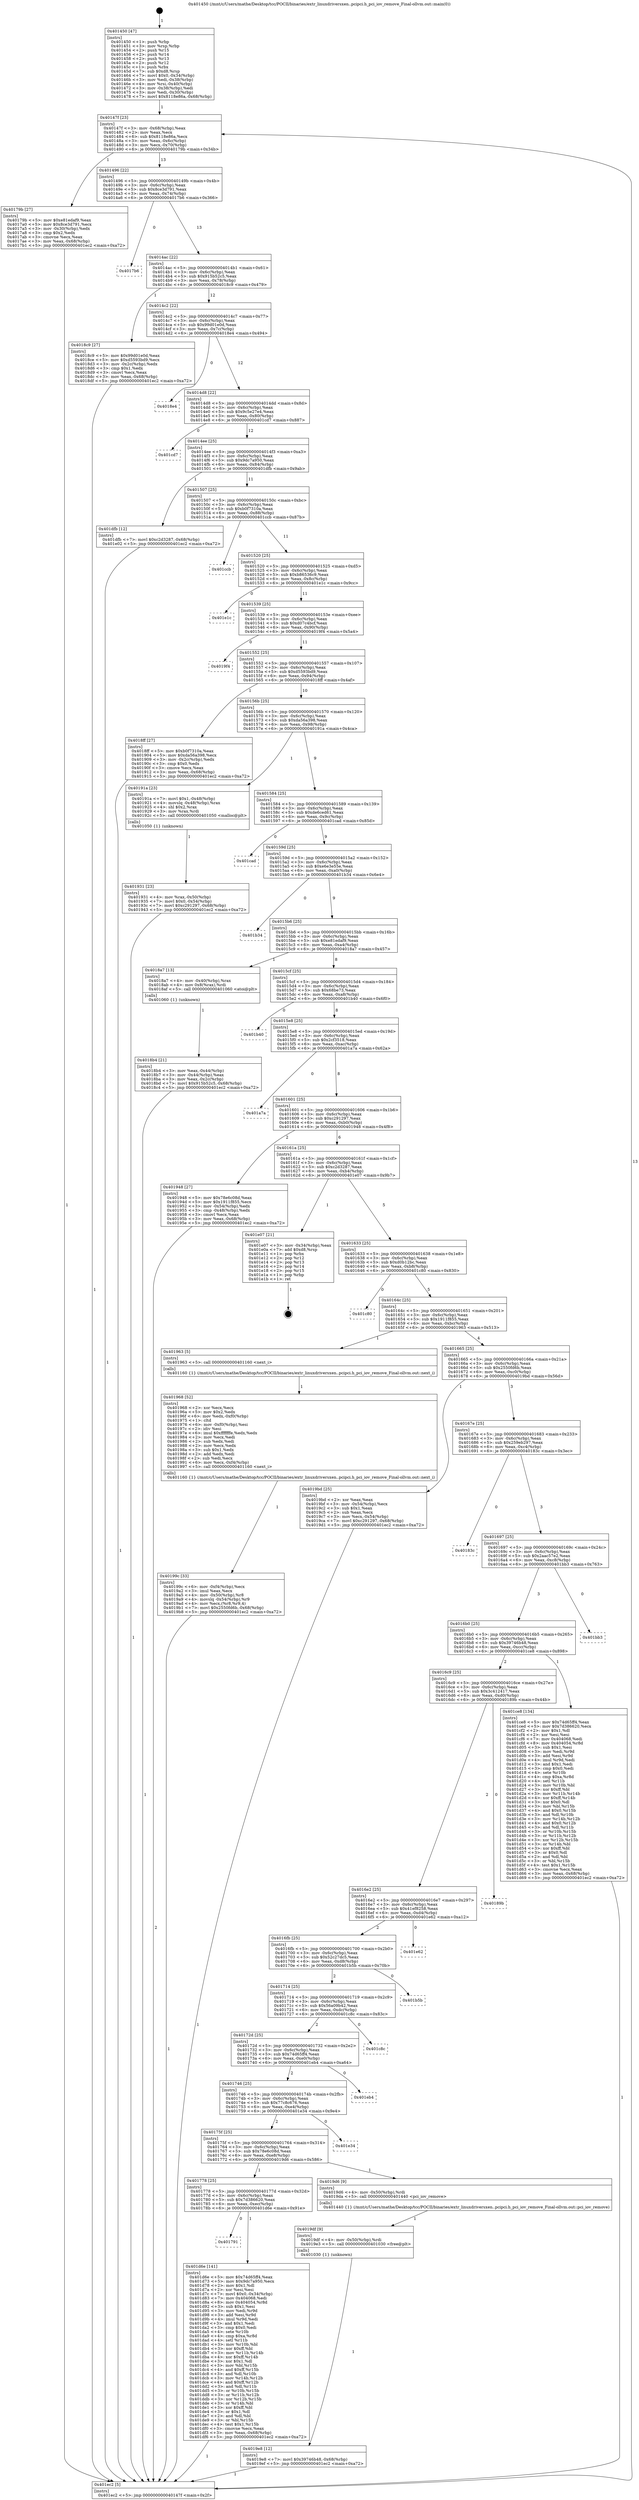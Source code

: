 digraph "0x401450" {
  label = "0x401450 (/mnt/c/Users/mathe/Desktop/tcc/POCII/binaries/extr_linuxdriversxen..pcipci.h_pci_iov_remove_Final-ollvm.out::main(0))"
  labelloc = "t"
  node[shape=record]

  Entry [label="",width=0.3,height=0.3,shape=circle,fillcolor=black,style=filled]
  "0x40147f" [label="{
     0x40147f [23]\l
     | [instrs]\l
     &nbsp;&nbsp;0x40147f \<+3\>: mov -0x68(%rbp),%eax\l
     &nbsp;&nbsp;0x401482 \<+2\>: mov %eax,%ecx\l
     &nbsp;&nbsp;0x401484 \<+6\>: sub $0x8118e86a,%ecx\l
     &nbsp;&nbsp;0x40148a \<+3\>: mov %eax,-0x6c(%rbp)\l
     &nbsp;&nbsp;0x40148d \<+3\>: mov %ecx,-0x70(%rbp)\l
     &nbsp;&nbsp;0x401490 \<+6\>: je 000000000040179b \<main+0x34b\>\l
  }"]
  "0x40179b" [label="{
     0x40179b [27]\l
     | [instrs]\l
     &nbsp;&nbsp;0x40179b \<+5\>: mov $0xe81edaf9,%eax\l
     &nbsp;&nbsp;0x4017a0 \<+5\>: mov $0x8ce3d791,%ecx\l
     &nbsp;&nbsp;0x4017a5 \<+3\>: mov -0x30(%rbp),%edx\l
     &nbsp;&nbsp;0x4017a8 \<+3\>: cmp $0x2,%edx\l
     &nbsp;&nbsp;0x4017ab \<+3\>: cmovne %ecx,%eax\l
     &nbsp;&nbsp;0x4017ae \<+3\>: mov %eax,-0x68(%rbp)\l
     &nbsp;&nbsp;0x4017b1 \<+5\>: jmp 0000000000401ec2 \<main+0xa72\>\l
  }"]
  "0x401496" [label="{
     0x401496 [22]\l
     | [instrs]\l
     &nbsp;&nbsp;0x401496 \<+5\>: jmp 000000000040149b \<main+0x4b\>\l
     &nbsp;&nbsp;0x40149b \<+3\>: mov -0x6c(%rbp),%eax\l
     &nbsp;&nbsp;0x40149e \<+5\>: sub $0x8ce3d791,%eax\l
     &nbsp;&nbsp;0x4014a3 \<+3\>: mov %eax,-0x74(%rbp)\l
     &nbsp;&nbsp;0x4014a6 \<+6\>: je 00000000004017b6 \<main+0x366\>\l
  }"]
  "0x401ec2" [label="{
     0x401ec2 [5]\l
     | [instrs]\l
     &nbsp;&nbsp;0x401ec2 \<+5\>: jmp 000000000040147f \<main+0x2f\>\l
  }"]
  "0x401450" [label="{
     0x401450 [47]\l
     | [instrs]\l
     &nbsp;&nbsp;0x401450 \<+1\>: push %rbp\l
     &nbsp;&nbsp;0x401451 \<+3\>: mov %rsp,%rbp\l
     &nbsp;&nbsp;0x401454 \<+2\>: push %r15\l
     &nbsp;&nbsp;0x401456 \<+2\>: push %r14\l
     &nbsp;&nbsp;0x401458 \<+2\>: push %r13\l
     &nbsp;&nbsp;0x40145a \<+2\>: push %r12\l
     &nbsp;&nbsp;0x40145c \<+1\>: push %rbx\l
     &nbsp;&nbsp;0x40145d \<+7\>: sub $0xd8,%rsp\l
     &nbsp;&nbsp;0x401464 \<+7\>: movl $0x0,-0x34(%rbp)\l
     &nbsp;&nbsp;0x40146b \<+3\>: mov %edi,-0x38(%rbp)\l
     &nbsp;&nbsp;0x40146e \<+4\>: mov %rsi,-0x40(%rbp)\l
     &nbsp;&nbsp;0x401472 \<+3\>: mov -0x38(%rbp),%edi\l
     &nbsp;&nbsp;0x401475 \<+3\>: mov %edi,-0x30(%rbp)\l
     &nbsp;&nbsp;0x401478 \<+7\>: movl $0x8118e86a,-0x68(%rbp)\l
  }"]
  Exit [label="",width=0.3,height=0.3,shape=circle,fillcolor=black,style=filled,peripheries=2]
  "0x4017b6" [label="{
     0x4017b6\l
  }", style=dashed]
  "0x4014ac" [label="{
     0x4014ac [22]\l
     | [instrs]\l
     &nbsp;&nbsp;0x4014ac \<+5\>: jmp 00000000004014b1 \<main+0x61\>\l
     &nbsp;&nbsp;0x4014b1 \<+3\>: mov -0x6c(%rbp),%eax\l
     &nbsp;&nbsp;0x4014b4 \<+5\>: sub $0x915b52c5,%eax\l
     &nbsp;&nbsp;0x4014b9 \<+3\>: mov %eax,-0x78(%rbp)\l
     &nbsp;&nbsp;0x4014bc \<+6\>: je 00000000004018c9 \<main+0x479\>\l
  }"]
  "0x401791" [label="{
     0x401791\l
  }", style=dashed]
  "0x4018c9" [label="{
     0x4018c9 [27]\l
     | [instrs]\l
     &nbsp;&nbsp;0x4018c9 \<+5\>: mov $0x99d01e0d,%eax\l
     &nbsp;&nbsp;0x4018ce \<+5\>: mov $0xd5593bd9,%ecx\l
     &nbsp;&nbsp;0x4018d3 \<+3\>: mov -0x2c(%rbp),%edx\l
     &nbsp;&nbsp;0x4018d6 \<+3\>: cmp $0x1,%edx\l
     &nbsp;&nbsp;0x4018d9 \<+3\>: cmovl %ecx,%eax\l
     &nbsp;&nbsp;0x4018dc \<+3\>: mov %eax,-0x68(%rbp)\l
     &nbsp;&nbsp;0x4018df \<+5\>: jmp 0000000000401ec2 \<main+0xa72\>\l
  }"]
  "0x4014c2" [label="{
     0x4014c2 [22]\l
     | [instrs]\l
     &nbsp;&nbsp;0x4014c2 \<+5\>: jmp 00000000004014c7 \<main+0x77\>\l
     &nbsp;&nbsp;0x4014c7 \<+3\>: mov -0x6c(%rbp),%eax\l
     &nbsp;&nbsp;0x4014ca \<+5\>: sub $0x99d01e0d,%eax\l
     &nbsp;&nbsp;0x4014cf \<+3\>: mov %eax,-0x7c(%rbp)\l
     &nbsp;&nbsp;0x4014d2 \<+6\>: je 00000000004018e4 \<main+0x494\>\l
  }"]
  "0x401d6e" [label="{
     0x401d6e [141]\l
     | [instrs]\l
     &nbsp;&nbsp;0x401d6e \<+5\>: mov $0x74d65ff4,%eax\l
     &nbsp;&nbsp;0x401d73 \<+5\>: mov $0x9dc7a950,%ecx\l
     &nbsp;&nbsp;0x401d78 \<+2\>: mov $0x1,%dl\l
     &nbsp;&nbsp;0x401d7a \<+2\>: xor %esi,%esi\l
     &nbsp;&nbsp;0x401d7c \<+7\>: movl $0x0,-0x34(%rbp)\l
     &nbsp;&nbsp;0x401d83 \<+7\>: mov 0x404068,%edi\l
     &nbsp;&nbsp;0x401d8a \<+8\>: mov 0x404054,%r8d\l
     &nbsp;&nbsp;0x401d92 \<+3\>: sub $0x1,%esi\l
     &nbsp;&nbsp;0x401d95 \<+3\>: mov %edi,%r9d\l
     &nbsp;&nbsp;0x401d98 \<+3\>: add %esi,%r9d\l
     &nbsp;&nbsp;0x401d9b \<+4\>: imul %r9d,%edi\l
     &nbsp;&nbsp;0x401d9f \<+3\>: and $0x1,%edi\l
     &nbsp;&nbsp;0x401da2 \<+3\>: cmp $0x0,%edi\l
     &nbsp;&nbsp;0x401da5 \<+4\>: sete %r10b\l
     &nbsp;&nbsp;0x401da9 \<+4\>: cmp $0xa,%r8d\l
     &nbsp;&nbsp;0x401dad \<+4\>: setl %r11b\l
     &nbsp;&nbsp;0x401db1 \<+3\>: mov %r10b,%bl\l
     &nbsp;&nbsp;0x401db4 \<+3\>: xor $0xff,%bl\l
     &nbsp;&nbsp;0x401db7 \<+3\>: mov %r11b,%r14b\l
     &nbsp;&nbsp;0x401dba \<+4\>: xor $0xff,%r14b\l
     &nbsp;&nbsp;0x401dbe \<+3\>: xor $0x1,%dl\l
     &nbsp;&nbsp;0x401dc1 \<+3\>: mov %bl,%r15b\l
     &nbsp;&nbsp;0x401dc4 \<+4\>: and $0xff,%r15b\l
     &nbsp;&nbsp;0x401dc8 \<+3\>: and %dl,%r10b\l
     &nbsp;&nbsp;0x401dcb \<+3\>: mov %r14b,%r12b\l
     &nbsp;&nbsp;0x401dce \<+4\>: and $0xff,%r12b\l
     &nbsp;&nbsp;0x401dd2 \<+3\>: and %dl,%r11b\l
     &nbsp;&nbsp;0x401dd5 \<+3\>: or %r10b,%r15b\l
     &nbsp;&nbsp;0x401dd8 \<+3\>: or %r11b,%r12b\l
     &nbsp;&nbsp;0x401ddb \<+3\>: xor %r12b,%r15b\l
     &nbsp;&nbsp;0x401dde \<+3\>: or %r14b,%bl\l
     &nbsp;&nbsp;0x401de1 \<+3\>: xor $0xff,%bl\l
     &nbsp;&nbsp;0x401de4 \<+3\>: or $0x1,%dl\l
     &nbsp;&nbsp;0x401de7 \<+2\>: and %dl,%bl\l
     &nbsp;&nbsp;0x401de9 \<+3\>: or %bl,%r15b\l
     &nbsp;&nbsp;0x401dec \<+4\>: test $0x1,%r15b\l
     &nbsp;&nbsp;0x401df0 \<+3\>: cmovne %ecx,%eax\l
     &nbsp;&nbsp;0x401df3 \<+3\>: mov %eax,-0x68(%rbp)\l
     &nbsp;&nbsp;0x401df6 \<+5\>: jmp 0000000000401ec2 \<main+0xa72\>\l
  }"]
  "0x4018e4" [label="{
     0x4018e4\l
  }", style=dashed]
  "0x4014d8" [label="{
     0x4014d8 [22]\l
     | [instrs]\l
     &nbsp;&nbsp;0x4014d8 \<+5\>: jmp 00000000004014dd \<main+0x8d\>\l
     &nbsp;&nbsp;0x4014dd \<+3\>: mov -0x6c(%rbp),%eax\l
     &nbsp;&nbsp;0x4014e0 \<+5\>: sub $0x9c5e27e4,%eax\l
     &nbsp;&nbsp;0x4014e5 \<+3\>: mov %eax,-0x80(%rbp)\l
     &nbsp;&nbsp;0x4014e8 \<+6\>: je 0000000000401cd7 \<main+0x887\>\l
  }"]
  "0x4019e8" [label="{
     0x4019e8 [12]\l
     | [instrs]\l
     &nbsp;&nbsp;0x4019e8 \<+7\>: movl $0x39746b48,-0x68(%rbp)\l
     &nbsp;&nbsp;0x4019ef \<+5\>: jmp 0000000000401ec2 \<main+0xa72\>\l
  }"]
  "0x401cd7" [label="{
     0x401cd7\l
  }", style=dashed]
  "0x4014ee" [label="{
     0x4014ee [25]\l
     | [instrs]\l
     &nbsp;&nbsp;0x4014ee \<+5\>: jmp 00000000004014f3 \<main+0xa3\>\l
     &nbsp;&nbsp;0x4014f3 \<+3\>: mov -0x6c(%rbp),%eax\l
     &nbsp;&nbsp;0x4014f6 \<+5\>: sub $0x9dc7a950,%eax\l
     &nbsp;&nbsp;0x4014fb \<+6\>: mov %eax,-0x84(%rbp)\l
     &nbsp;&nbsp;0x401501 \<+6\>: je 0000000000401dfb \<main+0x9ab\>\l
  }"]
  "0x4019df" [label="{
     0x4019df [9]\l
     | [instrs]\l
     &nbsp;&nbsp;0x4019df \<+4\>: mov -0x50(%rbp),%rdi\l
     &nbsp;&nbsp;0x4019e3 \<+5\>: call 0000000000401030 \<free@plt\>\l
     | [calls]\l
     &nbsp;&nbsp;0x401030 \{1\} (unknown)\l
  }"]
  "0x401dfb" [label="{
     0x401dfb [12]\l
     | [instrs]\l
     &nbsp;&nbsp;0x401dfb \<+7\>: movl $0xc2d3287,-0x68(%rbp)\l
     &nbsp;&nbsp;0x401e02 \<+5\>: jmp 0000000000401ec2 \<main+0xa72\>\l
  }"]
  "0x401507" [label="{
     0x401507 [25]\l
     | [instrs]\l
     &nbsp;&nbsp;0x401507 \<+5\>: jmp 000000000040150c \<main+0xbc\>\l
     &nbsp;&nbsp;0x40150c \<+3\>: mov -0x6c(%rbp),%eax\l
     &nbsp;&nbsp;0x40150f \<+5\>: sub $0xb0f7310a,%eax\l
     &nbsp;&nbsp;0x401514 \<+6\>: mov %eax,-0x88(%rbp)\l
     &nbsp;&nbsp;0x40151a \<+6\>: je 0000000000401ccb \<main+0x87b\>\l
  }"]
  "0x401778" [label="{
     0x401778 [25]\l
     | [instrs]\l
     &nbsp;&nbsp;0x401778 \<+5\>: jmp 000000000040177d \<main+0x32d\>\l
     &nbsp;&nbsp;0x40177d \<+3\>: mov -0x6c(%rbp),%eax\l
     &nbsp;&nbsp;0x401780 \<+5\>: sub $0x7d386620,%eax\l
     &nbsp;&nbsp;0x401785 \<+6\>: mov %eax,-0xec(%rbp)\l
     &nbsp;&nbsp;0x40178b \<+6\>: je 0000000000401d6e \<main+0x91e\>\l
  }"]
  "0x401ccb" [label="{
     0x401ccb\l
  }", style=dashed]
  "0x401520" [label="{
     0x401520 [25]\l
     | [instrs]\l
     &nbsp;&nbsp;0x401520 \<+5\>: jmp 0000000000401525 \<main+0xd5\>\l
     &nbsp;&nbsp;0x401525 \<+3\>: mov -0x6c(%rbp),%eax\l
     &nbsp;&nbsp;0x401528 \<+5\>: sub $0xb86536c9,%eax\l
     &nbsp;&nbsp;0x40152d \<+6\>: mov %eax,-0x8c(%rbp)\l
     &nbsp;&nbsp;0x401533 \<+6\>: je 0000000000401e1c \<main+0x9cc\>\l
  }"]
  "0x4019d6" [label="{
     0x4019d6 [9]\l
     | [instrs]\l
     &nbsp;&nbsp;0x4019d6 \<+4\>: mov -0x50(%rbp),%rdi\l
     &nbsp;&nbsp;0x4019da \<+5\>: call 0000000000401440 \<pci_iov_remove\>\l
     | [calls]\l
     &nbsp;&nbsp;0x401440 \{1\} (/mnt/c/Users/mathe/Desktop/tcc/POCII/binaries/extr_linuxdriversxen..pcipci.h_pci_iov_remove_Final-ollvm.out::pci_iov_remove)\l
  }"]
  "0x401e1c" [label="{
     0x401e1c\l
  }", style=dashed]
  "0x401539" [label="{
     0x401539 [25]\l
     | [instrs]\l
     &nbsp;&nbsp;0x401539 \<+5\>: jmp 000000000040153e \<main+0xee\>\l
     &nbsp;&nbsp;0x40153e \<+3\>: mov -0x6c(%rbp),%eax\l
     &nbsp;&nbsp;0x401541 \<+5\>: sub $0xd07c4bcf,%eax\l
     &nbsp;&nbsp;0x401546 \<+6\>: mov %eax,-0x90(%rbp)\l
     &nbsp;&nbsp;0x40154c \<+6\>: je 00000000004019f4 \<main+0x5a4\>\l
  }"]
  "0x40175f" [label="{
     0x40175f [25]\l
     | [instrs]\l
     &nbsp;&nbsp;0x40175f \<+5\>: jmp 0000000000401764 \<main+0x314\>\l
     &nbsp;&nbsp;0x401764 \<+3\>: mov -0x6c(%rbp),%eax\l
     &nbsp;&nbsp;0x401767 \<+5\>: sub $0x78e6c08d,%eax\l
     &nbsp;&nbsp;0x40176c \<+6\>: mov %eax,-0xe8(%rbp)\l
     &nbsp;&nbsp;0x401772 \<+6\>: je 00000000004019d6 \<main+0x586\>\l
  }"]
  "0x4019f4" [label="{
     0x4019f4\l
  }", style=dashed]
  "0x401552" [label="{
     0x401552 [25]\l
     | [instrs]\l
     &nbsp;&nbsp;0x401552 \<+5\>: jmp 0000000000401557 \<main+0x107\>\l
     &nbsp;&nbsp;0x401557 \<+3\>: mov -0x6c(%rbp),%eax\l
     &nbsp;&nbsp;0x40155a \<+5\>: sub $0xd5593bd9,%eax\l
     &nbsp;&nbsp;0x40155f \<+6\>: mov %eax,-0x94(%rbp)\l
     &nbsp;&nbsp;0x401565 \<+6\>: je 00000000004018ff \<main+0x4af\>\l
  }"]
  "0x401e34" [label="{
     0x401e34\l
  }", style=dashed]
  "0x4018ff" [label="{
     0x4018ff [27]\l
     | [instrs]\l
     &nbsp;&nbsp;0x4018ff \<+5\>: mov $0xb0f7310a,%eax\l
     &nbsp;&nbsp;0x401904 \<+5\>: mov $0xda56a398,%ecx\l
     &nbsp;&nbsp;0x401909 \<+3\>: mov -0x2c(%rbp),%edx\l
     &nbsp;&nbsp;0x40190c \<+3\>: cmp $0x0,%edx\l
     &nbsp;&nbsp;0x40190f \<+3\>: cmove %ecx,%eax\l
     &nbsp;&nbsp;0x401912 \<+3\>: mov %eax,-0x68(%rbp)\l
     &nbsp;&nbsp;0x401915 \<+5\>: jmp 0000000000401ec2 \<main+0xa72\>\l
  }"]
  "0x40156b" [label="{
     0x40156b [25]\l
     | [instrs]\l
     &nbsp;&nbsp;0x40156b \<+5\>: jmp 0000000000401570 \<main+0x120\>\l
     &nbsp;&nbsp;0x401570 \<+3\>: mov -0x6c(%rbp),%eax\l
     &nbsp;&nbsp;0x401573 \<+5\>: sub $0xda56a398,%eax\l
     &nbsp;&nbsp;0x401578 \<+6\>: mov %eax,-0x98(%rbp)\l
     &nbsp;&nbsp;0x40157e \<+6\>: je 000000000040191a \<main+0x4ca\>\l
  }"]
  "0x401746" [label="{
     0x401746 [25]\l
     | [instrs]\l
     &nbsp;&nbsp;0x401746 \<+5\>: jmp 000000000040174b \<main+0x2fb\>\l
     &nbsp;&nbsp;0x40174b \<+3\>: mov -0x6c(%rbp),%eax\l
     &nbsp;&nbsp;0x40174e \<+5\>: sub $0x77c8c676,%eax\l
     &nbsp;&nbsp;0x401753 \<+6\>: mov %eax,-0xe4(%rbp)\l
     &nbsp;&nbsp;0x401759 \<+6\>: je 0000000000401e34 \<main+0x9e4\>\l
  }"]
  "0x40191a" [label="{
     0x40191a [23]\l
     | [instrs]\l
     &nbsp;&nbsp;0x40191a \<+7\>: movl $0x1,-0x48(%rbp)\l
     &nbsp;&nbsp;0x401921 \<+4\>: movslq -0x48(%rbp),%rax\l
     &nbsp;&nbsp;0x401925 \<+4\>: shl $0x2,%rax\l
     &nbsp;&nbsp;0x401929 \<+3\>: mov %rax,%rdi\l
     &nbsp;&nbsp;0x40192c \<+5\>: call 0000000000401050 \<malloc@plt\>\l
     | [calls]\l
     &nbsp;&nbsp;0x401050 \{1\} (unknown)\l
  }"]
  "0x401584" [label="{
     0x401584 [25]\l
     | [instrs]\l
     &nbsp;&nbsp;0x401584 \<+5\>: jmp 0000000000401589 \<main+0x139\>\l
     &nbsp;&nbsp;0x401589 \<+3\>: mov -0x6c(%rbp),%eax\l
     &nbsp;&nbsp;0x40158c \<+5\>: sub $0xde6ced61,%eax\l
     &nbsp;&nbsp;0x401591 \<+6\>: mov %eax,-0x9c(%rbp)\l
     &nbsp;&nbsp;0x401597 \<+6\>: je 0000000000401cad \<main+0x85d\>\l
  }"]
  "0x401eb4" [label="{
     0x401eb4\l
  }", style=dashed]
  "0x401cad" [label="{
     0x401cad\l
  }", style=dashed]
  "0x40159d" [label="{
     0x40159d [25]\l
     | [instrs]\l
     &nbsp;&nbsp;0x40159d \<+5\>: jmp 00000000004015a2 \<main+0x152\>\l
     &nbsp;&nbsp;0x4015a2 \<+3\>: mov -0x6c(%rbp),%eax\l
     &nbsp;&nbsp;0x4015a5 \<+5\>: sub $0xe6e3e55e,%eax\l
     &nbsp;&nbsp;0x4015aa \<+6\>: mov %eax,-0xa0(%rbp)\l
     &nbsp;&nbsp;0x4015b0 \<+6\>: je 0000000000401b34 \<main+0x6e4\>\l
  }"]
  "0x40172d" [label="{
     0x40172d [25]\l
     | [instrs]\l
     &nbsp;&nbsp;0x40172d \<+5\>: jmp 0000000000401732 \<main+0x2e2\>\l
     &nbsp;&nbsp;0x401732 \<+3\>: mov -0x6c(%rbp),%eax\l
     &nbsp;&nbsp;0x401735 \<+5\>: sub $0x74d65ff4,%eax\l
     &nbsp;&nbsp;0x40173a \<+6\>: mov %eax,-0xe0(%rbp)\l
     &nbsp;&nbsp;0x401740 \<+6\>: je 0000000000401eb4 \<main+0xa64\>\l
  }"]
  "0x401b34" [label="{
     0x401b34\l
  }", style=dashed]
  "0x4015b6" [label="{
     0x4015b6 [25]\l
     | [instrs]\l
     &nbsp;&nbsp;0x4015b6 \<+5\>: jmp 00000000004015bb \<main+0x16b\>\l
     &nbsp;&nbsp;0x4015bb \<+3\>: mov -0x6c(%rbp),%eax\l
     &nbsp;&nbsp;0x4015be \<+5\>: sub $0xe81edaf9,%eax\l
     &nbsp;&nbsp;0x4015c3 \<+6\>: mov %eax,-0xa4(%rbp)\l
     &nbsp;&nbsp;0x4015c9 \<+6\>: je 00000000004018a7 \<main+0x457\>\l
  }"]
  "0x401c8c" [label="{
     0x401c8c\l
  }", style=dashed]
  "0x4018a7" [label="{
     0x4018a7 [13]\l
     | [instrs]\l
     &nbsp;&nbsp;0x4018a7 \<+4\>: mov -0x40(%rbp),%rax\l
     &nbsp;&nbsp;0x4018ab \<+4\>: mov 0x8(%rax),%rdi\l
     &nbsp;&nbsp;0x4018af \<+5\>: call 0000000000401060 \<atoi@plt\>\l
     | [calls]\l
     &nbsp;&nbsp;0x401060 \{1\} (unknown)\l
  }"]
  "0x4015cf" [label="{
     0x4015cf [25]\l
     | [instrs]\l
     &nbsp;&nbsp;0x4015cf \<+5\>: jmp 00000000004015d4 \<main+0x184\>\l
     &nbsp;&nbsp;0x4015d4 \<+3\>: mov -0x6c(%rbp),%eax\l
     &nbsp;&nbsp;0x4015d7 \<+5\>: sub $0x68be73,%eax\l
     &nbsp;&nbsp;0x4015dc \<+6\>: mov %eax,-0xa8(%rbp)\l
     &nbsp;&nbsp;0x4015e2 \<+6\>: je 0000000000401b40 \<main+0x6f0\>\l
  }"]
  "0x4018b4" [label="{
     0x4018b4 [21]\l
     | [instrs]\l
     &nbsp;&nbsp;0x4018b4 \<+3\>: mov %eax,-0x44(%rbp)\l
     &nbsp;&nbsp;0x4018b7 \<+3\>: mov -0x44(%rbp),%eax\l
     &nbsp;&nbsp;0x4018ba \<+3\>: mov %eax,-0x2c(%rbp)\l
     &nbsp;&nbsp;0x4018bd \<+7\>: movl $0x915b52c5,-0x68(%rbp)\l
     &nbsp;&nbsp;0x4018c4 \<+5\>: jmp 0000000000401ec2 \<main+0xa72\>\l
  }"]
  "0x401931" [label="{
     0x401931 [23]\l
     | [instrs]\l
     &nbsp;&nbsp;0x401931 \<+4\>: mov %rax,-0x50(%rbp)\l
     &nbsp;&nbsp;0x401935 \<+7\>: movl $0x0,-0x54(%rbp)\l
     &nbsp;&nbsp;0x40193c \<+7\>: movl $0xc291297,-0x68(%rbp)\l
     &nbsp;&nbsp;0x401943 \<+5\>: jmp 0000000000401ec2 \<main+0xa72\>\l
  }"]
  "0x401714" [label="{
     0x401714 [25]\l
     | [instrs]\l
     &nbsp;&nbsp;0x401714 \<+5\>: jmp 0000000000401719 \<main+0x2c9\>\l
     &nbsp;&nbsp;0x401719 \<+3\>: mov -0x6c(%rbp),%eax\l
     &nbsp;&nbsp;0x40171c \<+5\>: sub $0x56a09b42,%eax\l
     &nbsp;&nbsp;0x401721 \<+6\>: mov %eax,-0xdc(%rbp)\l
     &nbsp;&nbsp;0x401727 \<+6\>: je 0000000000401c8c \<main+0x83c\>\l
  }"]
  "0x401b40" [label="{
     0x401b40\l
  }", style=dashed]
  "0x4015e8" [label="{
     0x4015e8 [25]\l
     | [instrs]\l
     &nbsp;&nbsp;0x4015e8 \<+5\>: jmp 00000000004015ed \<main+0x19d\>\l
     &nbsp;&nbsp;0x4015ed \<+3\>: mov -0x6c(%rbp),%eax\l
     &nbsp;&nbsp;0x4015f0 \<+5\>: sub $0x2cf3518,%eax\l
     &nbsp;&nbsp;0x4015f5 \<+6\>: mov %eax,-0xac(%rbp)\l
     &nbsp;&nbsp;0x4015fb \<+6\>: je 0000000000401a7a \<main+0x62a\>\l
  }"]
  "0x401b5b" [label="{
     0x401b5b\l
  }", style=dashed]
  "0x401a7a" [label="{
     0x401a7a\l
  }", style=dashed]
  "0x401601" [label="{
     0x401601 [25]\l
     | [instrs]\l
     &nbsp;&nbsp;0x401601 \<+5\>: jmp 0000000000401606 \<main+0x1b6\>\l
     &nbsp;&nbsp;0x401606 \<+3\>: mov -0x6c(%rbp),%eax\l
     &nbsp;&nbsp;0x401609 \<+5\>: sub $0xc291297,%eax\l
     &nbsp;&nbsp;0x40160e \<+6\>: mov %eax,-0xb0(%rbp)\l
     &nbsp;&nbsp;0x401614 \<+6\>: je 0000000000401948 \<main+0x4f8\>\l
  }"]
  "0x4016fb" [label="{
     0x4016fb [25]\l
     | [instrs]\l
     &nbsp;&nbsp;0x4016fb \<+5\>: jmp 0000000000401700 \<main+0x2b0\>\l
     &nbsp;&nbsp;0x401700 \<+3\>: mov -0x6c(%rbp),%eax\l
     &nbsp;&nbsp;0x401703 \<+5\>: sub $0x52c27dc5,%eax\l
     &nbsp;&nbsp;0x401708 \<+6\>: mov %eax,-0xd8(%rbp)\l
     &nbsp;&nbsp;0x40170e \<+6\>: je 0000000000401b5b \<main+0x70b\>\l
  }"]
  "0x401948" [label="{
     0x401948 [27]\l
     | [instrs]\l
     &nbsp;&nbsp;0x401948 \<+5\>: mov $0x78e6c08d,%eax\l
     &nbsp;&nbsp;0x40194d \<+5\>: mov $0x1911f855,%ecx\l
     &nbsp;&nbsp;0x401952 \<+3\>: mov -0x54(%rbp),%edx\l
     &nbsp;&nbsp;0x401955 \<+3\>: cmp -0x48(%rbp),%edx\l
     &nbsp;&nbsp;0x401958 \<+3\>: cmovl %ecx,%eax\l
     &nbsp;&nbsp;0x40195b \<+3\>: mov %eax,-0x68(%rbp)\l
     &nbsp;&nbsp;0x40195e \<+5\>: jmp 0000000000401ec2 \<main+0xa72\>\l
  }"]
  "0x40161a" [label="{
     0x40161a [25]\l
     | [instrs]\l
     &nbsp;&nbsp;0x40161a \<+5\>: jmp 000000000040161f \<main+0x1cf\>\l
     &nbsp;&nbsp;0x40161f \<+3\>: mov -0x6c(%rbp),%eax\l
     &nbsp;&nbsp;0x401622 \<+5\>: sub $0xc2d3287,%eax\l
     &nbsp;&nbsp;0x401627 \<+6\>: mov %eax,-0xb4(%rbp)\l
     &nbsp;&nbsp;0x40162d \<+6\>: je 0000000000401e07 \<main+0x9b7\>\l
  }"]
  "0x401e62" [label="{
     0x401e62\l
  }", style=dashed]
  "0x401e07" [label="{
     0x401e07 [21]\l
     | [instrs]\l
     &nbsp;&nbsp;0x401e07 \<+3\>: mov -0x34(%rbp),%eax\l
     &nbsp;&nbsp;0x401e0a \<+7\>: add $0xd8,%rsp\l
     &nbsp;&nbsp;0x401e11 \<+1\>: pop %rbx\l
     &nbsp;&nbsp;0x401e12 \<+2\>: pop %r12\l
     &nbsp;&nbsp;0x401e14 \<+2\>: pop %r13\l
     &nbsp;&nbsp;0x401e16 \<+2\>: pop %r14\l
     &nbsp;&nbsp;0x401e18 \<+2\>: pop %r15\l
     &nbsp;&nbsp;0x401e1a \<+1\>: pop %rbp\l
     &nbsp;&nbsp;0x401e1b \<+1\>: ret\l
  }"]
  "0x401633" [label="{
     0x401633 [25]\l
     | [instrs]\l
     &nbsp;&nbsp;0x401633 \<+5\>: jmp 0000000000401638 \<main+0x1e8\>\l
     &nbsp;&nbsp;0x401638 \<+3\>: mov -0x6c(%rbp),%eax\l
     &nbsp;&nbsp;0x40163b \<+5\>: sub $0xd0b12bc,%eax\l
     &nbsp;&nbsp;0x401640 \<+6\>: mov %eax,-0xb8(%rbp)\l
     &nbsp;&nbsp;0x401646 \<+6\>: je 0000000000401c80 \<main+0x830\>\l
  }"]
  "0x4016e2" [label="{
     0x4016e2 [25]\l
     | [instrs]\l
     &nbsp;&nbsp;0x4016e2 \<+5\>: jmp 00000000004016e7 \<main+0x297\>\l
     &nbsp;&nbsp;0x4016e7 \<+3\>: mov -0x6c(%rbp),%eax\l
     &nbsp;&nbsp;0x4016ea \<+5\>: sub $0x41ef8258,%eax\l
     &nbsp;&nbsp;0x4016ef \<+6\>: mov %eax,-0xd4(%rbp)\l
     &nbsp;&nbsp;0x4016f5 \<+6\>: je 0000000000401e62 \<main+0xa12\>\l
  }"]
  "0x401c80" [label="{
     0x401c80\l
  }", style=dashed]
  "0x40164c" [label="{
     0x40164c [25]\l
     | [instrs]\l
     &nbsp;&nbsp;0x40164c \<+5\>: jmp 0000000000401651 \<main+0x201\>\l
     &nbsp;&nbsp;0x401651 \<+3\>: mov -0x6c(%rbp),%eax\l
     &nbsp;&nbsp;0x401654 \<+5\>: sub $0x1911f855,%eax\l
     &nbsp;&nbsp;0x401659 \<+6\>: mov %eax,-0xbc(%rbp)\l
     &nbsp;&nbsp;0x40165f \<+6\>: je 0000000000401963 \<main+0x513\>\l
  }"]
  "0x40189b" [label="{
     0x40189b\l
  }", style=dashed]
  "0x401963" [label="{
     0x401963 [5]\l
     | [instrs]\l
     &nbsp;&nbsp;0x401963 \<+5\>: call 0000000000401160 \<next_i\>\l
     | [calls]\l
     &nbsp;&nbsp;0x401160 \{1\} (/mnt/c/Users/mathe/Desktop/tcc/POCII/binaries/extr_linuxdriversxen..pcipci.h_pci_iov_remove_Final-ollvm.out::next_i)\l
  }"]
  "0x401665" [label="{
     0x401665 [25]\l
     | [instrs]\l
     &nbsp;&nbsp;0x401665 \<+5\>: jmp 000000000040166a \<main+0x21a\>\l
     &nbsp;&nbsp;0x40166a \<+3\>: mov -0x6c(%rbp),%eax\l
     &nbsp;&nbsp;0x40166d \<+5\>: sub $0x2550fd6b,%eax\l
     &nbsp;&nbsp;0x401672 \<+6\>: mov %eax,-0xc0(%rbp)\l
     &nbsp;&nbsp;0x401678 \<+6\>: je 00000000004019bd \<main+0x56d\>\l
  }"]
  "0x401968" [label="{
     0x401968 [52]\l
     | [instrs]\l
     &nbsp;&nbsp;0x401968 \<+2\>: xor %ecx,%ecx\l
     &nbsp;&nbsp;0x40196a \<+5\>: mov $0x2,%edx\l
     &nbsp;&nbsp;0x40196f \<+6\>: mov %edx,-0xf0(%rbp)\l
     &nbsp;&nbsp;0x401975 \<+1\>: cltd\l
     &nbsp;&nbsp;0x401976 \<+6\>: mov -0xf0(%rbp),%esi\l
     &nbsp;&nbsp;0x40197c \<+2\>: idiv %esi\l
     &nbsp;&nbsp;0x40197e \<+6\>: imul $0xfffffffe,%edx,%edx\l
     &nbsp;&nbsp;0x401984 \<+2\>: mov %ecx,%edi\l
     &nbsp;&nbsp;0x401986 \<+2\>: sub %edx,%edi\l
     &nbsp;&nbsp;0x401988 \<+2\>: mov %ecx,%edx\l
     &nbsp;&nbsp;0x40198a \<+3\>: sub $0x1,%edx\l
     &nbsp;&nbsp;0x40198d \<+2\>: add %edx,%edi\l
     &nbsp;&nbsp;0x40198f \<+2\>: sub %edi,%ecx\l
     &nbsp;&nbsp;0x401991 \<+6\>: mov %ecx,-0xf4(%rbp)\l
     &nbsp;&nbsp;0x401997 \<+5\>: call 0000000000401160 \<next_i\>\l
     | [calls]\l
     &nbsp;&nbsp;0x401160 \{1\} (/mnt/c/Users/mathe/Desktop/tcc/POCII/binaries/extr_linuxdriversxen..pcipci.h_pci_iov_remove_Final-ollvm.out::next_i)\l
  }"]
  "0x40199c" [label="{
     0x40199c [33]\l
     | [instrs]\l
     &nbsp;&nbsp;0x40199c \<+6\>: mov -0xf4(%rbp),%ecx\l
     &nbsp;&nbsp;0x4019a2 \<+3\>: imul %eax,%ecx\l
     &nbsp;&nbsp;0x4019a5 \<+4\>: mov -0x50(%rbp),%r8\l
     &nbsp;&nbsp;0x4019a9 \<+4\>: movslq -0x54(%rbp),%r9\l
     &nbsp;&nbsp;0x4019ad \<+4\>: mov %ecx,(%r8,%r9,4)\l
     &nbsp;&nbsp;0x4019b1 \<+7\>: movl $0x2550fd6b,-0x68(%rbp)\l
     &nbsp;&nbsp;0x4019b8 \<+5\>: jmp 0000000000401ec2 \<main+0xa72\>\l
  }"]
  "0x4016c9" [label="{
     0x4016c9 [25]\l
     | [instrs]\l
     &nbsp;&nbsp;0x4016c9 \<+5\>: jmp 00000000004016ce \<main+0x27e\>\l
     &nbsp;&nbsp;0x4016ce \<+3\>: mov -0x6c(%rbp),%eax\l
     &nbsp;&nbsp;0x4016d1 \<+5\>: sub $0x3c412417,%eax\l
     &nbsp;&nbsp;0x4016d6 \<+6\>: mov %eax,-0xd0(%rbp)\l
     &nbsp;&nbsp;0x4016dc \<+6\>: je 000000000040189b \<main+0x44b\>\l
  }"]
  "0x4019bd" [label="{
     0x4019bd [25]\l
     | [instrs]\l
     &nbsp;&nbsp;0x4019bd \<+2\>: xor %eax,%eax\l
     &nbsp;&nbsp;0x4019bf \<+3\>: mov -0x54(%rbp),%ecx\l
     &nbsp;&nbsp;0x4019c2 \<+3\>: sub $0x1,%eax\l
     &nbsp;&nbsp;0x4019c5 \<+2\>: sub %eax,%ecx\l
     &nbsp;&nbsp;0x4019c7 \<+3\>: mov %ecx,-0x54(%rbp)\l
     &nbsp;&nbsp;0x4019ca \<+7\>: movl $0xc291297,-0x68(%rbp)\l
     &nbsp;&nbsp;0x4019d1 \<+5\>: jmp 0000000000401ec2 \<main+0xa72\>\l
  }"]
  "0x40167e" [label="{
     0x40167e [25]\l
     | [instrs]\l
     &nbsp;&nbsp;0x40167e \<+5\>: jmp 0000000000401683 \<main+0x233\>\l
     &nbsp;&nbsp;0x401683 \<+3\>: mov -0x6c(%rbp),%eax\l
     &nbsp;&nbsp;0x401686 \<+5\>: sub $0x259eb297,%eax\l
     &nbsp;&nbsp;0x40168b \<+6\>: mov %eax,-0xc4(%rbp)\l
     &nbsp;&nbsp;0x401691 \<+6\>: je 000000000040183c \<main+0x3ec\>\l
  }"]
  "0x401ce8" [label="{
     0x401ce8 [134]\l
     | [instrs]\l
     &nbsp;&nbsp;0x401ce8 \<+5\>: mov $0x74d65ff4,%eax\l
     &nbsp;&nbsp;0x401ced \<+5\>: mov $0x7d386620,%ecx\l
     &nbsp;&nbsp;0x401cf2 \<+2\>: mov $0x1,%dl\l
     &nbsp;&nbsp;0x401cf4 \<+2\>: xor %esi,%esi\l
     &nbsp;&nbsp;0x401cf6 \<+7\>: mov 0x404068,%edi\l
     &nbsp;&nbsp;0x401cfd \<+8\>: mov 0x404054,%r8d\l
     &nbsp;&nbsp;0x401d05 \<+3\>: sub $0x1,%esi\l
     &nbsp;&nbsp;0x401d08 \<+3\>: mov %edi,%r9d\l
     &nbsp;&nbsp;0x401d0b \<+3\>: add %esi,%r9d\l
     &nbsp;&nbsp;0x401d0e \<+4\>: imul %r9d,%edi\l
     &nbsp;&nbsp;0x401d12 \<+3\>: and $0x1,%edi\l
     &nbsp;&nbsp;0x401d15 \<+3\>: cmp $0x0,%edi\l
     &nbsp;&nbsp;0x401d18 \<+4\>: sete %r10b\l
     &nbsp;&nbsp;0x401d1c \<+4\>: cmp $0xa,%r8d\l
     &nbsp;&nbsp;0x401d20 \<+4\>: setl %r11b\l
     &nbsp;&nbsp;0x401d24 \<+3\>: mov %r10b,%bl\l
     &nbsp;&nbsp;0x401d27 \<+3\>: xor $0xff,%bl\l
     &nbsp;&nbsp;0x401d2a \<+3\>: mov %r11b,%r14b\l
     &nbsp;&nbsp;0x401d2d \<+4\>: xor $0xff,%r14b\l
     &nbsp;&nbsp;0x401d31 \<+3\>: xor $0x0,%dl\l
     &nbsp;&nbsp;0x401d34 \<+3\>: mov %bl,%r15b\l
     &nbsp;&nbsp;0x401d37 \<+4\>: and $0x0,%r15b\l
     &nbsp;&nbsp;0x401d3b \<+3\>: and %dl,%r10b\l
     &nbsp;&nbsp;0x401d3e \<+3\>: mov %r14b,%r12b\l
     &nbsp;&nbsp;0x401d41 \<+4\>: and $0x0,%r12b\l
     &nbsp;&nbsp;0x401d45 \<+3\>: and %dl,%r11b\l
     &nbsp;&nbsp;0x401d48 \<+3\>: or %r10b,%r15b\l
     &nbsp;&nbsp;0x401d4b \<+3\>: or %r11b,%r12b\l
     &nbsp;&nbsp;0x401d4e \<+3\>: xor %r12b,%r15b\l
     &nbsp;&nbsp;0x401d51 \<+3\>: or %r14b,%bl\l
     &nbsp;&nbsp;0x401d54 \<+3\>: xor $0xff,%bl\l
     &nbsp;&nbsp;0x401d57 \<+3\>: or $0x0,%dl\l
     &nbsp;&nbsp;0x401d5a \<+2\>: and %dl,%bl\l
     &nbsp;&nbsp;0x401d5c \<+3\>: or %bl,%r15b\l
     &nbsp;&nbsp;0x401d5f \<+4\>: test $0x1,%r15b\l
     &nbsp;&nbsp;0x401d63 \<+3\>: cmovne %ecx,%eax\l
     &nbsp;&nbsp;0x401d66 \<+3\>: mov %eax,-0x68(%rbp)\l
     &nbsp;&nbsp;0x401d69 \<+5\>: jmp 0000000000401ec2 \<main+0xa72\>\l
  }"]
  "0x40183c" [label="{
     0x40183c\l
  }", style=dashed]
  "0x401697" [label="{
     0x401697 [25]\l
     | [instrs]\l
     &nbsp;&nbsp;0x401697 \<+5\>: jmp 000000000040169c \<main+0x24c\>\l
     &nbsp;&nbsp;0x40169c \<+3\>: mov -0x6c(%rbp),%eax\l
     &nbsp;&nbsp;0x40169f \<+5\>: sub $0x2aac57e2,%eax\l
     &nbsp;&nbsp;0x4016a4 \<+6\>: mov %eax,-0xc8(%rbp)\l
     &nbsp;&nbsp;0x4016aa \<+6\>: je 0000000000401bb3 \<main+0x763\>\l
  }"]
  "0x4016b0" [label="{
     0x4016b0 [25]\l
     | [instrs]\l
     &nbsp;&nbsp;0x4016b0 \<+5\>: jmp 00000000004016b5 \<main+0x265\>\l
     &nbsp;&nbsp;0x4016b5 \<+3\>: mov -0x6c(%rbp),%eax\l
     &nbsp;&nbsp;0x4016b8 \<+5\>: sub $0x39746b48,%eax\l
     &nbsp;&nbsp;0x4016bd \<+6\>: mov %eax,-0xcc(%rbp)\l
     &nbsp;&nbsp;0x4016c3 \<+6\>: je 0000000000401ce8 \<main+0x898\>\l
  }"]
  "0x401bb3" [label="{
     0x401bb3\l
  }", style=dashed]
  Entry -> "0x401450" [label=" 1"]
  "0x40147f" -> "0x40179b" [label=" 1"]
  "0x40147f" -> "0x401496" [label=" 13"]
  "0x40179b" -> "0x401ec2" [label=" 1"]
  "0x401450" -> "0x40147f" [label=" 1"]
  "0x401ec2" -> "0x40147f" [label=" 13"]
  "0x401e07" -> Exit [label=" 1"]
  "0x401496" -> "0x4017b6" [label=" 0"]
  "0x401496" -> "0x4014ac" [label=" 13"]
  "0x401dfb" -> "0x401ec2" [label=" 1"]
  "0x4014ac" -> "0x4018c9" [label=" 1"]
  "0x4014ac" -> "0x4014c2" [label=" 12"]
  "0x401d6e" -> "0x401ec2" [label=" 1"]
  "0x4014c2" -> "0x4018e4" [label=" 0"]
  "0x4014c2" -> "0x4014d8" [label=" 12"]
  "0x401778" -> "0x401791" [label=" 0"]
  "0x4014d8" -> "0x401cd7" [label=" 0"]
  "0x4014d8" -> "0x4014ee" [label=" 12"]
  "0x401778" -> "0x401d6e" [label=" 1"]
  "0x4014ee" -> "0x401dfb" [label=" 1"]
  "0x4014ee" -> "0x401507" [label=" 11"]
  "0x401ce8" -> "0x401ec2" [label=" 1"]
  "0x401507" -> "0x401ccb" [label=" 0"]
  "0x401507" -> "0x401520" [label=" 11"]
  "0x4019e8" -> "0x401ec2" [label=" 1"]
  "0x401520" -> "0x401e1c" [label=" 0"]
  "0x401520" -> "0x401539" [label=" 11"]
  "0x4019df" -> "0x4019e8" [label=" 1"]
  "0x401539" -> "0x4019f4" [label=" 0"]
  "0x401539" -> "0x401552" [label=" 11"]
  "0x40175f" -> "0x401778" [label=" 1"]
  "0x401552" -> "0x4018ff" [label=" 1"]
  "0x401552" -> "0x40156b" [label=" 10"]
  "0x40175f" -> "0x4019d6" [label=" 1"]
  "0x40156b" -> "0x40191a" [label=" 1"]
  "0x40156b" -> "0x401584" [label=" 9"]
  "0x401746" -> "0x40175f" [label=" 2"]
  "0x401584" -> "0x401cad" [label=" 0"]
  "0x401584" -> "0x40159d" [label=" 9"]
  "0x401746" -> "0x401e34" [label=" 0"]
  "0x40159d" -> "0x401b34" [label=" 0"]
  "0x40159d" -> "0x4015b6" [label=" 9"]
  "0x40172d" -> "0x401746" [label=" 2"]
  "0x4015b6" -> "0x4018a7" [label=" 1"]
  "0x4015b6" -> "0x4015cf" [label=" 8"]
  "0x4018a7" -> "0x4018b4" [label=" 1"]
  "0x4018b4" -> "0x401ec2" [label=" 1"]
  "0x4018c9" -> "0x401ec2" [label=" 1"]
  "0x4018ff" -> "0x401ec2" [label=" 1"]
  "0x40191a" -> "0x401931" [label=" 1"]
  "0x401931" -> "0x401ec2" [label=" 1"]
  "0x40172d" -> "0x401eb4" [label=" 0"]
  "0x4015cf" -> "0x401b40" [label=" 0"]
  "0x4015cf" -> "0x4015e8" [label=" 8"]
  "0x401714" -> "0x40172d" [label=" 2"]
  "0x4015e8" -> "0x401a7a" [label=" 0"]
  "0x4015e8" -> "0x401601" [label=" 8"]
  "0x401714" -> "0x401c8c" [label=" 0"]
  "0x401601" -> "0x401948" [label=" 2"]
  "0x401601" -> "0x40161a" [label=" 6"]
  "0x401948" -> "0x401ec2" [label=" 2"]
  "0x4016fb" -> "0x401714" [label=" 2"]
  "0x40161a" -> "0x401e07" [label=" 1"]
  "0x40161a" -> "0x401633" [label=" 5"]
  "0x4016fb" -> "0x401b5b" [label=" 0"]
  "0x401633" -> "0x401c80" [label=" 0"]
  "0x401633" -> "0x40164c" [label=" 5"]
  "0x4016e2" -> "0x4016fb" [label=" 2"]
  "0x40164c" -> "0x401963" [label=" 1"]
  "0x40164c" -> "0x401665" [label=" 4"]
  "0x401963" -> "0x401968" [label=" 1"]
  "0x401968" -> "0x40199c" [label=" 1"]
  "0x40199c" -> "0x401ec2" [label=" 1"]
  "0x4016e2" -> "0x401e62" [label=" 0"]
  "0x401665" -> "0x4019bd" [label=" 1"]
  "0x401665" -> "0x40167e" [label=" 3"]
  "0x4019bd" -> "0x401ec2" [label=" 1"]
  "0x4016c9" -> "0x4016e2" [label=" 2"]
  "0x40167e" -> "0x40183c" [label=" 0"]
  "0x40167e" -> "0x401697" [label=" 3"]
  "0x4016c9" -> "0x40189b" [label=" 0"]
  "0x401697" -> "0x401bb3" [label=" 0"]
  "0x401697" -> "0x4016b0" [label=" 3"]
  "0x4019d6" -> "0x4019df" [label=" 1"]
  "0x4016b0" -> "0x401ce8" [label=" 1"]
  "0x4016b0" -> "0x4016c9" [label=" 2"]
}
